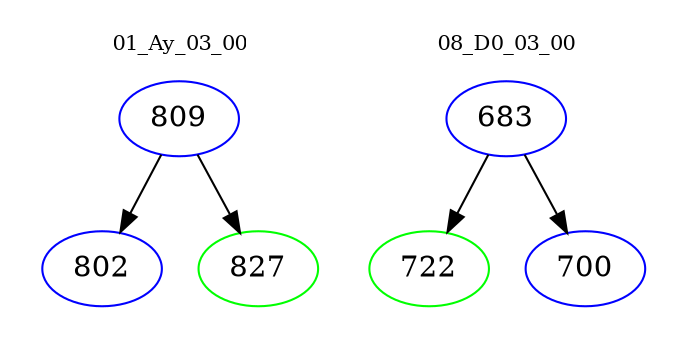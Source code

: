 digraph{
subgraph cluster_0 {
color = white
label = "01_Ay_03_00";
fontsize=10;
T0_809 [label="809", color="blue"]
T0_809 -> T0_802 [color="black"]
T0_802 [label="802", color="blue"]
T0_809 -> T0_827 [color="black"]
T0_827 [label="827", color="green"]
}
subgraph cluster_1 {
color = white
label = "08_D0_03_00";
fontsize=10;
T1_683 [label="683", color="blue"]
T1_683 -> T1_722 [color="black"]
T1_722 [label="722", color="green"]
T1_683 -> T1_700 [color="black"]
T1_700 [label="700", color="blue"]
}
}
